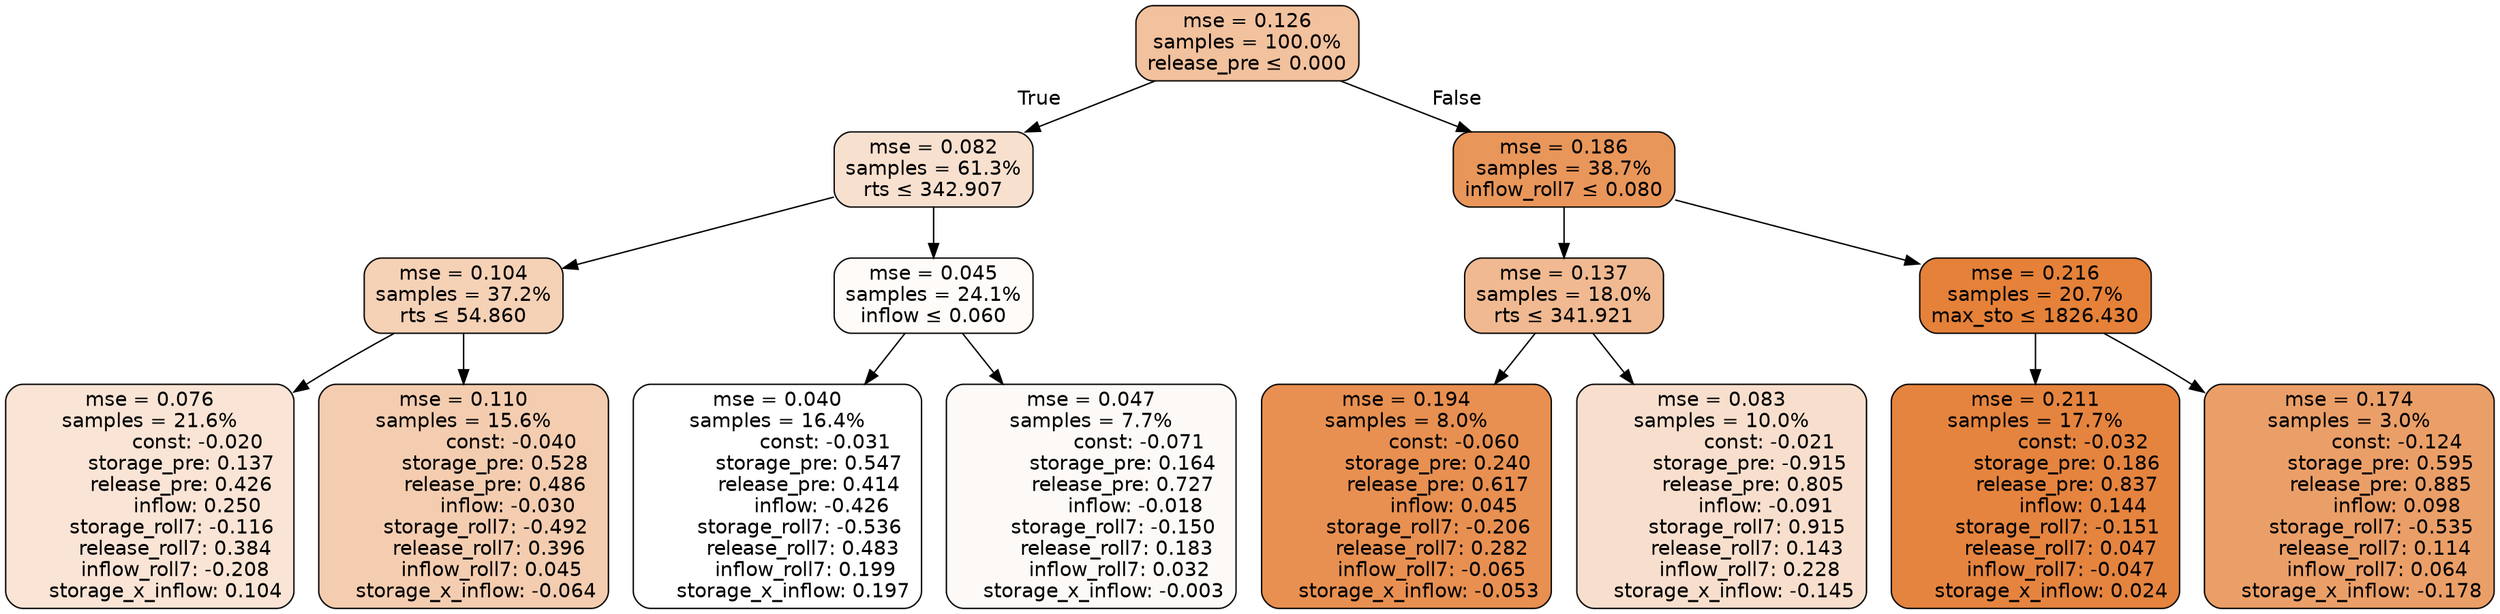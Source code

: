 digraph tree {
bgcolor="transparent"
node [shape=rectangle, style="filled, rounded", color="black", fontname=helvetica] ;
edge [fontname=helvetica] ;
	"0" [label="mse = 0.126
samples = 100.0%
release_pre &le; 0.000", fillcolor="#f2c19d"]
	"1" [label="mse = 0.082
samples = 61.3%
rts &le; 342.907", fillcolor="#f8e0cf"]
	"2" [label="mse = 0.104
samples = 37.2%
rts &le; 54.860", fillcolor="#f5d1b6"]
	"3" [label="mse = 0.076
samples = 21.6%
               const: -0.020
          storage_pre: 0.137
          release_pre: 0.426
               inflow: 0.250
       storage_roll7: -0.116
        release_roll7: 0.384
        inflow_roll7: -0.208
     storage_x_inflow: 0.104", fillcolor="#f9e4d5"]
	"4" [label="mse = 0.110
samples = 15.6%
               const: -0.040
          storage_pre: 0.528
          release_pre: 0.486
              inflow: -0.030
       storage_roll7: -0.492
        release_roll7: 0.396
         inflow_roll7: 0.045
    storage_x_inflow: -0.064", fillcolor="#f4cdb0"]
	"5" [label="mse = 0.045
samples = 24.1%
inflow &le; 0.060", fillcolor="#fefbf8"]
	"6" [label="mse = 0.040
samples = 16.4%
               const: -0.031
          storage_pre: 0.547
          release_pre: 0.414
              inflow: -0.426
       storage_roll7: -0.536
        release_roll7: 0.483
         inflow_roll7: 0.199
     storage_x_inflow: 0.197", fillcolor="#ffffff"]
	"7" [label="mse = 0.047
samples = 7.7%
               const: -0.071
          storage_pre: 0.164
          release_pre: 0.727
              inflow: -0.018
       storage_roll7: -0.150
        release_roll7: 0.183
         inflow_roll7: 0.032
    storage_x_inflow: -0.003", fillcolor="#fdf9f6"]
	"8" [label="mse = 0.186
samples = 38.7%
inflow_roll7 &le; 0.080", fillcolor="#e9965a"]
	"9" [label="mse = 0.137
samples = 18.0%
rts &le; 341.921", fillcolor="#f0b991"]
	"10" [label="mse = 0.194
samples = 8.0%
               const: -0.060
          storage_pre: 0.240
          release_pre: 0.617
               inflow: 0.045
       storage_roll7: -0.206
        release_roll7: 0.282
        inflow_roll7: -0.065
    storage_x_inflow: -0.053", fillcolor="#e89051"]
	"11" [label="mse = 0.083
samples = 10.0%
               const: -0.021
         storage_pre: -0.915
          release_pre: 0.805
              inflow: -0.091
        storage_roll7: 0.915
        release_roll7: 0.143
         inflow_roll7: 0.228
    storage_x_inflow: -0.145", fillcolor="#f8dfcd"]
	"12" [label="mse = 0.216
samples = 20.7%
max_sto &le; 1826.430", fillcolor="#e58139"]
	"13" [label="mse = 0.211
samples = 17.7%
               const: -0.032
          storage_pre: 0.186
          release_pre: 0.837
               inflow: 0.144
       storage_roll7: -0.151
        release_roll7: 0.047
        inflow_roll7: -0.047
     storage_x_inflow: 0.024", fillcolor="#e5843f"]
	"14" [label="mse = 0.174
samples = 3.0%
               const: -0.124
          storage_pre: 0.595
          release_pre: 0.885
               inflow: 0.098
       storage_roll7: -0.535
        release_roll7: 0.114
         inflow_roll7: 0.064
    storage_x_inflow: -0.178", fillcolor="#eb9f68"]

	"0" -> "1" [labeldistance=2.5, labelangle=45, headlabel="True"]
	"1" -> "2"
	"2" -> "3"
	"2" -> "4"
	"1" -> "5"
	"5" -> "6"
	"5" -> "7"
	"0" -> "8" [labeldistance=2.5, labelangle=-45, headlabel="False"]
	"8" -> "9"
	"9" -> "10"
	"9" -> "11"
	"8" -> "12"
	"12" -> "13"
	"12" -> "14"
}